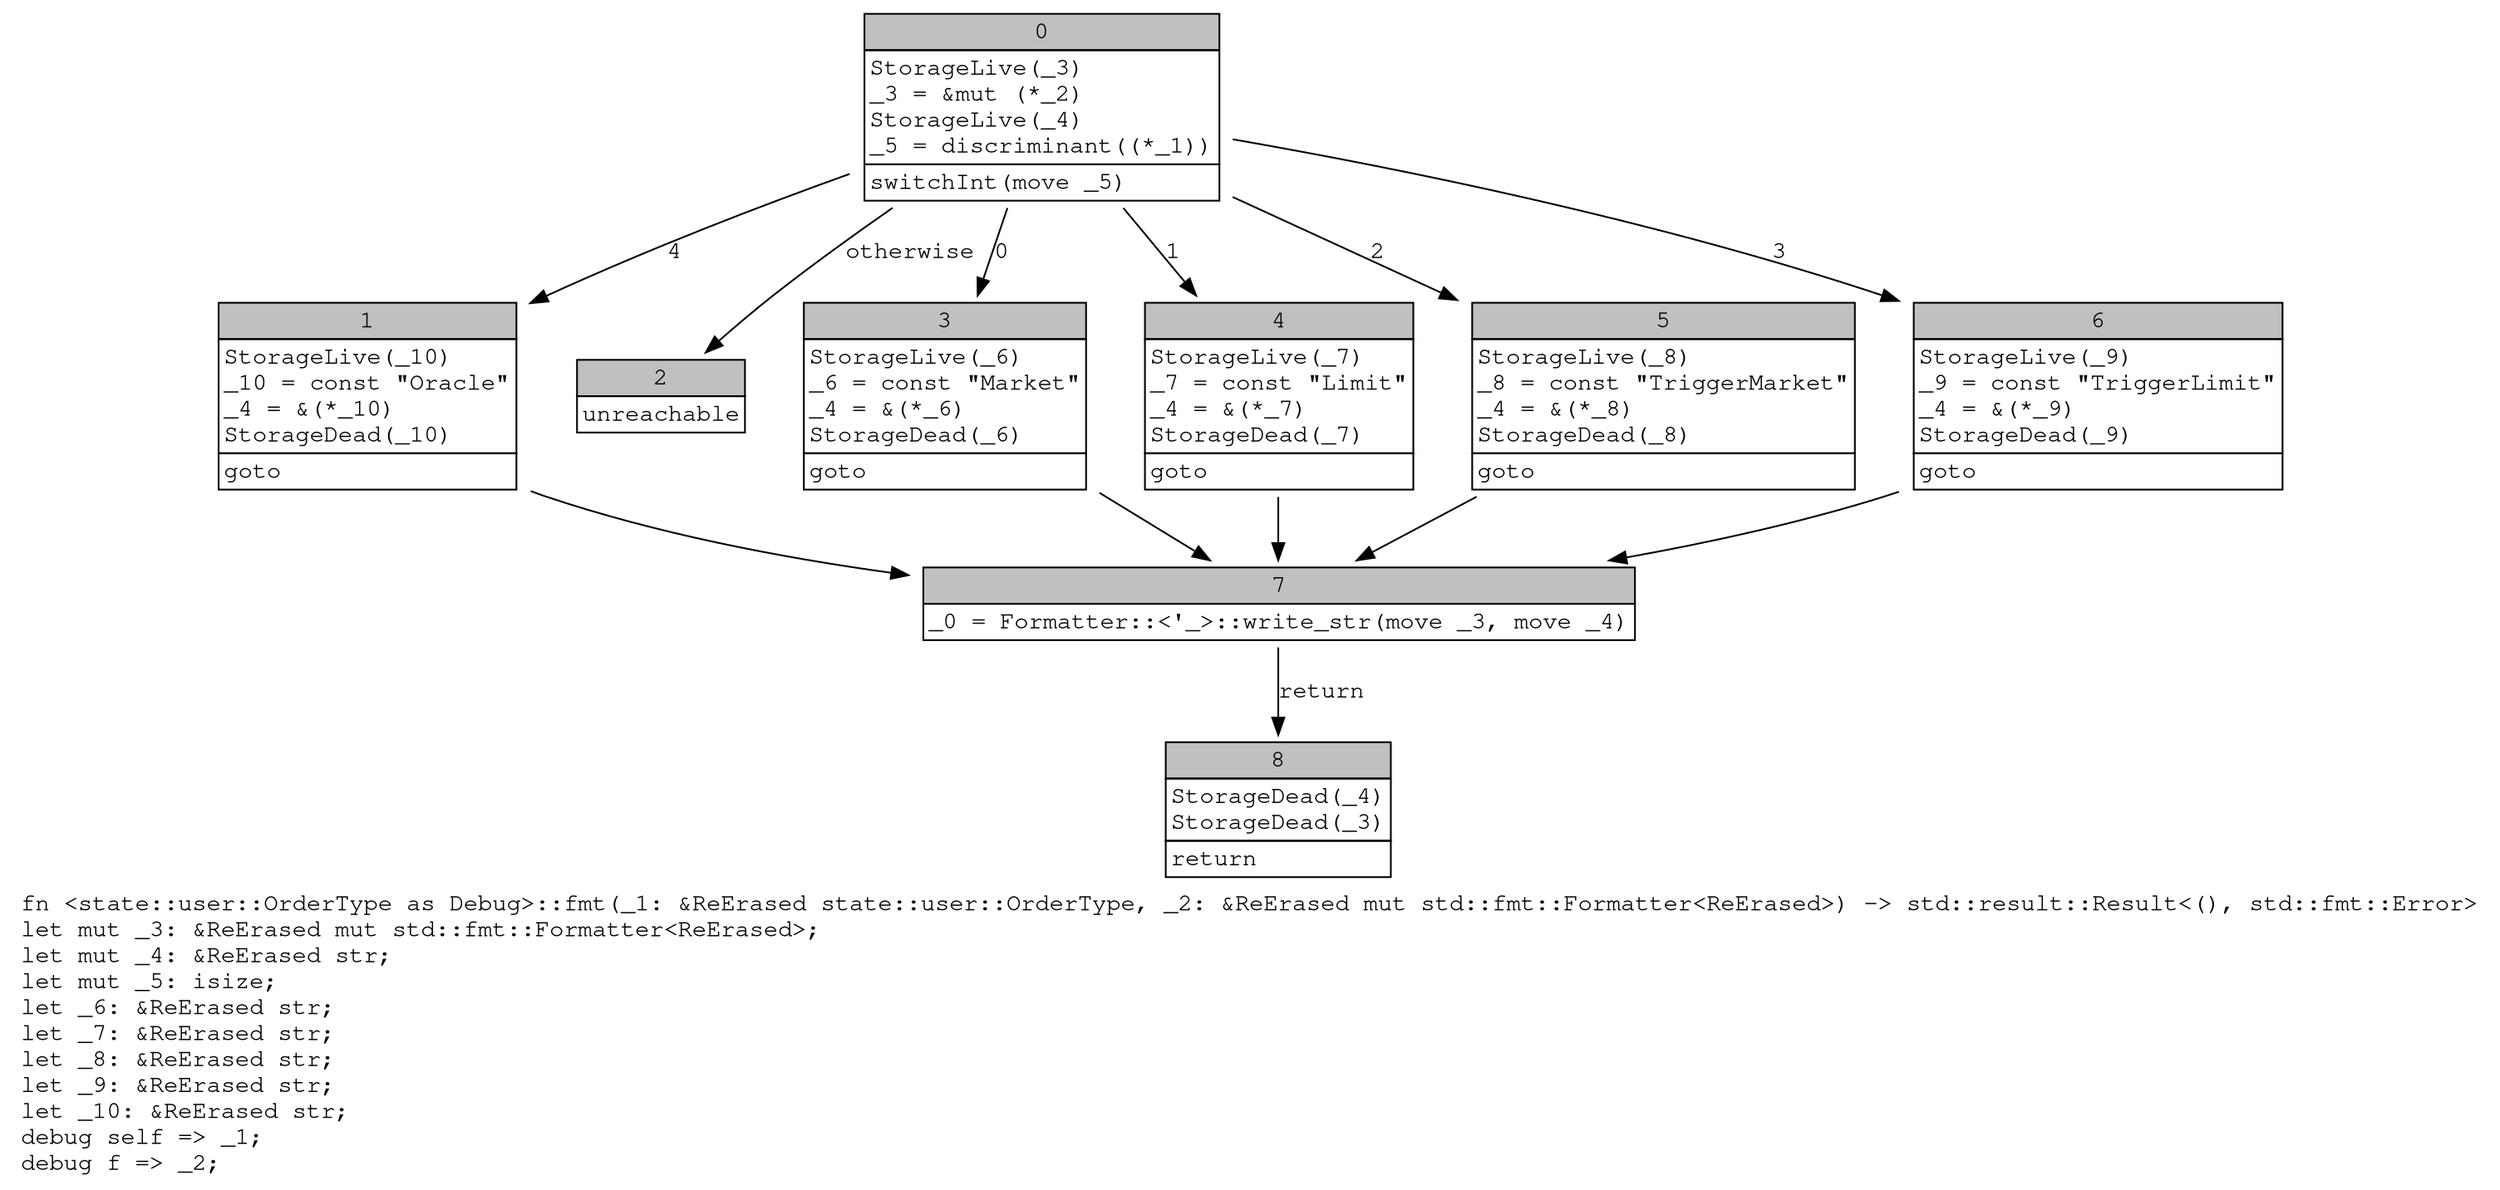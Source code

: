 digraph Mir_0_18626 {
    graph [fontname="Courier, monospace"];
    node [fontname="Courier, monospace"];
    edge [fontname="Courier, monospace"];
    label=<fn &lt;state::user::OrderType as Debug&gt;::fmt(_1: &amp;ReErased state::user::OrderType, _2: &amp;ReErased mut std::fmt::Formatter&lt;ReErased&gt;) -&gt; std::result::Result&lt;(), std::fmt::Error&gt;<br align="left"/>let mut _3: &amp;ReErased mut std::fmt::Formatter&lt;ReErased&gt;;<br align="left"/>let mut _4: &amp;ReErased str;<br align="left"/>let mut _5: isize;<br align="left"/>let _6: &amp;ReErased str;<br align="left"/>let _7: &amp;ReErased str;<br align="left"/>let _8: &amp;ReErased str;<br align="left"/>let _9: &amp;ReErased str;<br align="left"/>let _10: &amp;ReErased str;<br align="left"/>debug self =&gt; _1;<br align="left"/>debug f =&gt; _2;<br align="left"/>>;
    bb0__0_18626 [shape="none", label=<<table border="0" cellborder="1" cellspacing="0"><tr><td bgcolor="gray" align="center" colspan="1">0</td></tr><tr><td align="left" balign="left">StorageLive(_3)<br/>_3 = &amp;mut (*_2)<br/>StorageLive(_4)<br/>_5 = discriminant((*_1))<br/></td></tr><tr><td align="left">switchInt(move _5)</td></tr></table>>];
    bb1__0_18626 [shape="none", label=<<table border="0" cellborder="1" cellspacing="0"><tr><td bgcolor="gray" align="center" colspan="1">1</td></tr><tr><td align="left" balign="left">StorageLive(_10)<br/>_10 = const &quot;Oracle&quot;<br/>_4 = &amp;(*_10)<br/>StorageDead(_10)<br/></td></tr><tr><td align="left">goto</td></tr></table>>];
    bb2__0_18626 [shape="none", label=<<table border="0" cellborder="1" cellspacing="0"><tr><td bgcolor="gray" align="center" colspan="1">2</td></tr><tr><td align="left">unreachable</td></tr></table>>];
    bb3__0_18626 [shape="none", label=<<table border="0" cellborder="1" cellspacing="0"><tr><td bgcolor="gray" align="center" colspan="1">3</td></tr><tr><td align="left" balign="left">StorageLive(_6)<br/>_6 = const &quot;Market&quot;<br/>_4 = &amp;(*_6)<br/>StorageDead(_6)<br/></td></tr><tr><td align="left">goto</td></tr></table>>];
    bb4__0_18626 [shape="none", label=<<table border="0" cellborder="1" cellspacing="0"><tr><td bgcolor="gray" align="center" colspan="1">4</td></tr><tr><td align="left" balign="left">StorageLive(_7)<br/>_7 = const &quot;Limit&quot;<br/>_4 = &amp;(*_7)<br/>StorageDead(_7)<br/></td></tr><tr><td align="left">goto</td></tr></table>>];
    bb5__0_18626 [shape="none", label=<<table border="0" cellborder="1" cellspacing="0"><tr><td bgcolor="gray" align="center" colspan="1">5</td></tr><tr><td align="left" balign="left">StorageLive(_8)<br/>_8 = const &quot;TriggerMarket&quot;<br/>_4 = &amp;(*_8)<br/>StorageDead(_8)<br/></td></tr><tr><td align="left">goto</td></tr></table>>];
    bb6__0_18626 [shape="none", label=<<table border="0" cellborder="1" cellspacing="0"><tr><td bgcolor="gray" align="center" colspan="1">6</td></tr><tr><td align="left" balign="left">StorageLive(_9)<br/>_9 = const &quot;TriggerLimit&quot;<br/>_4 = &amp;(*_9)<br/>StorageDead(_9)<br/></td></tr><tr><td align="left">goto</td></tr></table>>];
    bb7__0_18626 [shape="none", label=<<table border="0" cellborder="1" cellspacing="0"><tr><td bgcolor="gray" align="center" colspan="1">7</td></tr><tr><td align="left">_0 = Formatter::&lt;'_&gt;::write_str(move _3, move _4)</td></tr></table>>];
    bb8__0_18626 [shape="none", label=<<table border="0" cellborder="1" cellspacing="0"><tr><td bgcolor="gray" align="center" colspan="1">8</td></tr><tr><td align="left" balign="left">StorageDead(_4)<br/>StorageDead(_3)<br/></td></tr><tr><td align="left">return</td></tr></table>>];
    bb0__0_18626 -> bb3__0_18626 [label="0"];
    bb0__0_18626 -> bb4__0_18626 [label="1"];
    bb0__0_18626 -> bb5__0_18626 [label="2"];
    bb0__0_18626 -> bb6__0_18626 [label="3"];
    bb0__0_18626 -> bb1__0_18626 [label="4"];
    bb0__0_18626 -> bb2__0_18626 [label="otherwise"];
    bb1__0_18626 -> bb7__0_18626 [label=""];
    bb3__0_18626 -> bb7__0_18626 [label=""];
    bb4__0_18626 -> bb7__0_18626 [label=""];
    bb5__0_18626 -> bb7__0_18626 [label=""];
    bb6__0_18626 -> bb7__0_18626 [label=""];
    bb7__0_18626 -> bb8__0_18626 [label="return"];
}
